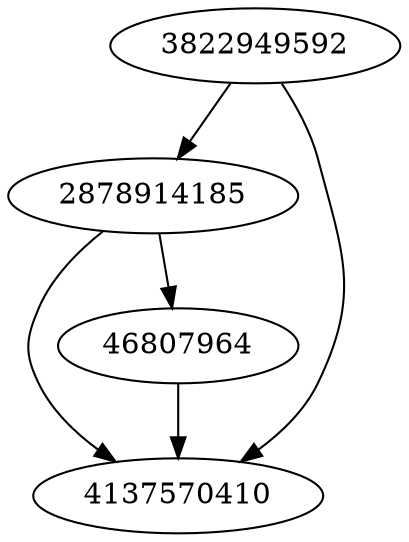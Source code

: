 strict digraph  {
3822949592;
2878914185;
4137570410;
46807964;
3822949592 -> 4137570410;
3822949592 -> 2878914185;
2878914185 -> 4137570410;
2878914185 -> 46807964;
46807964 -> 4137570410;
}
